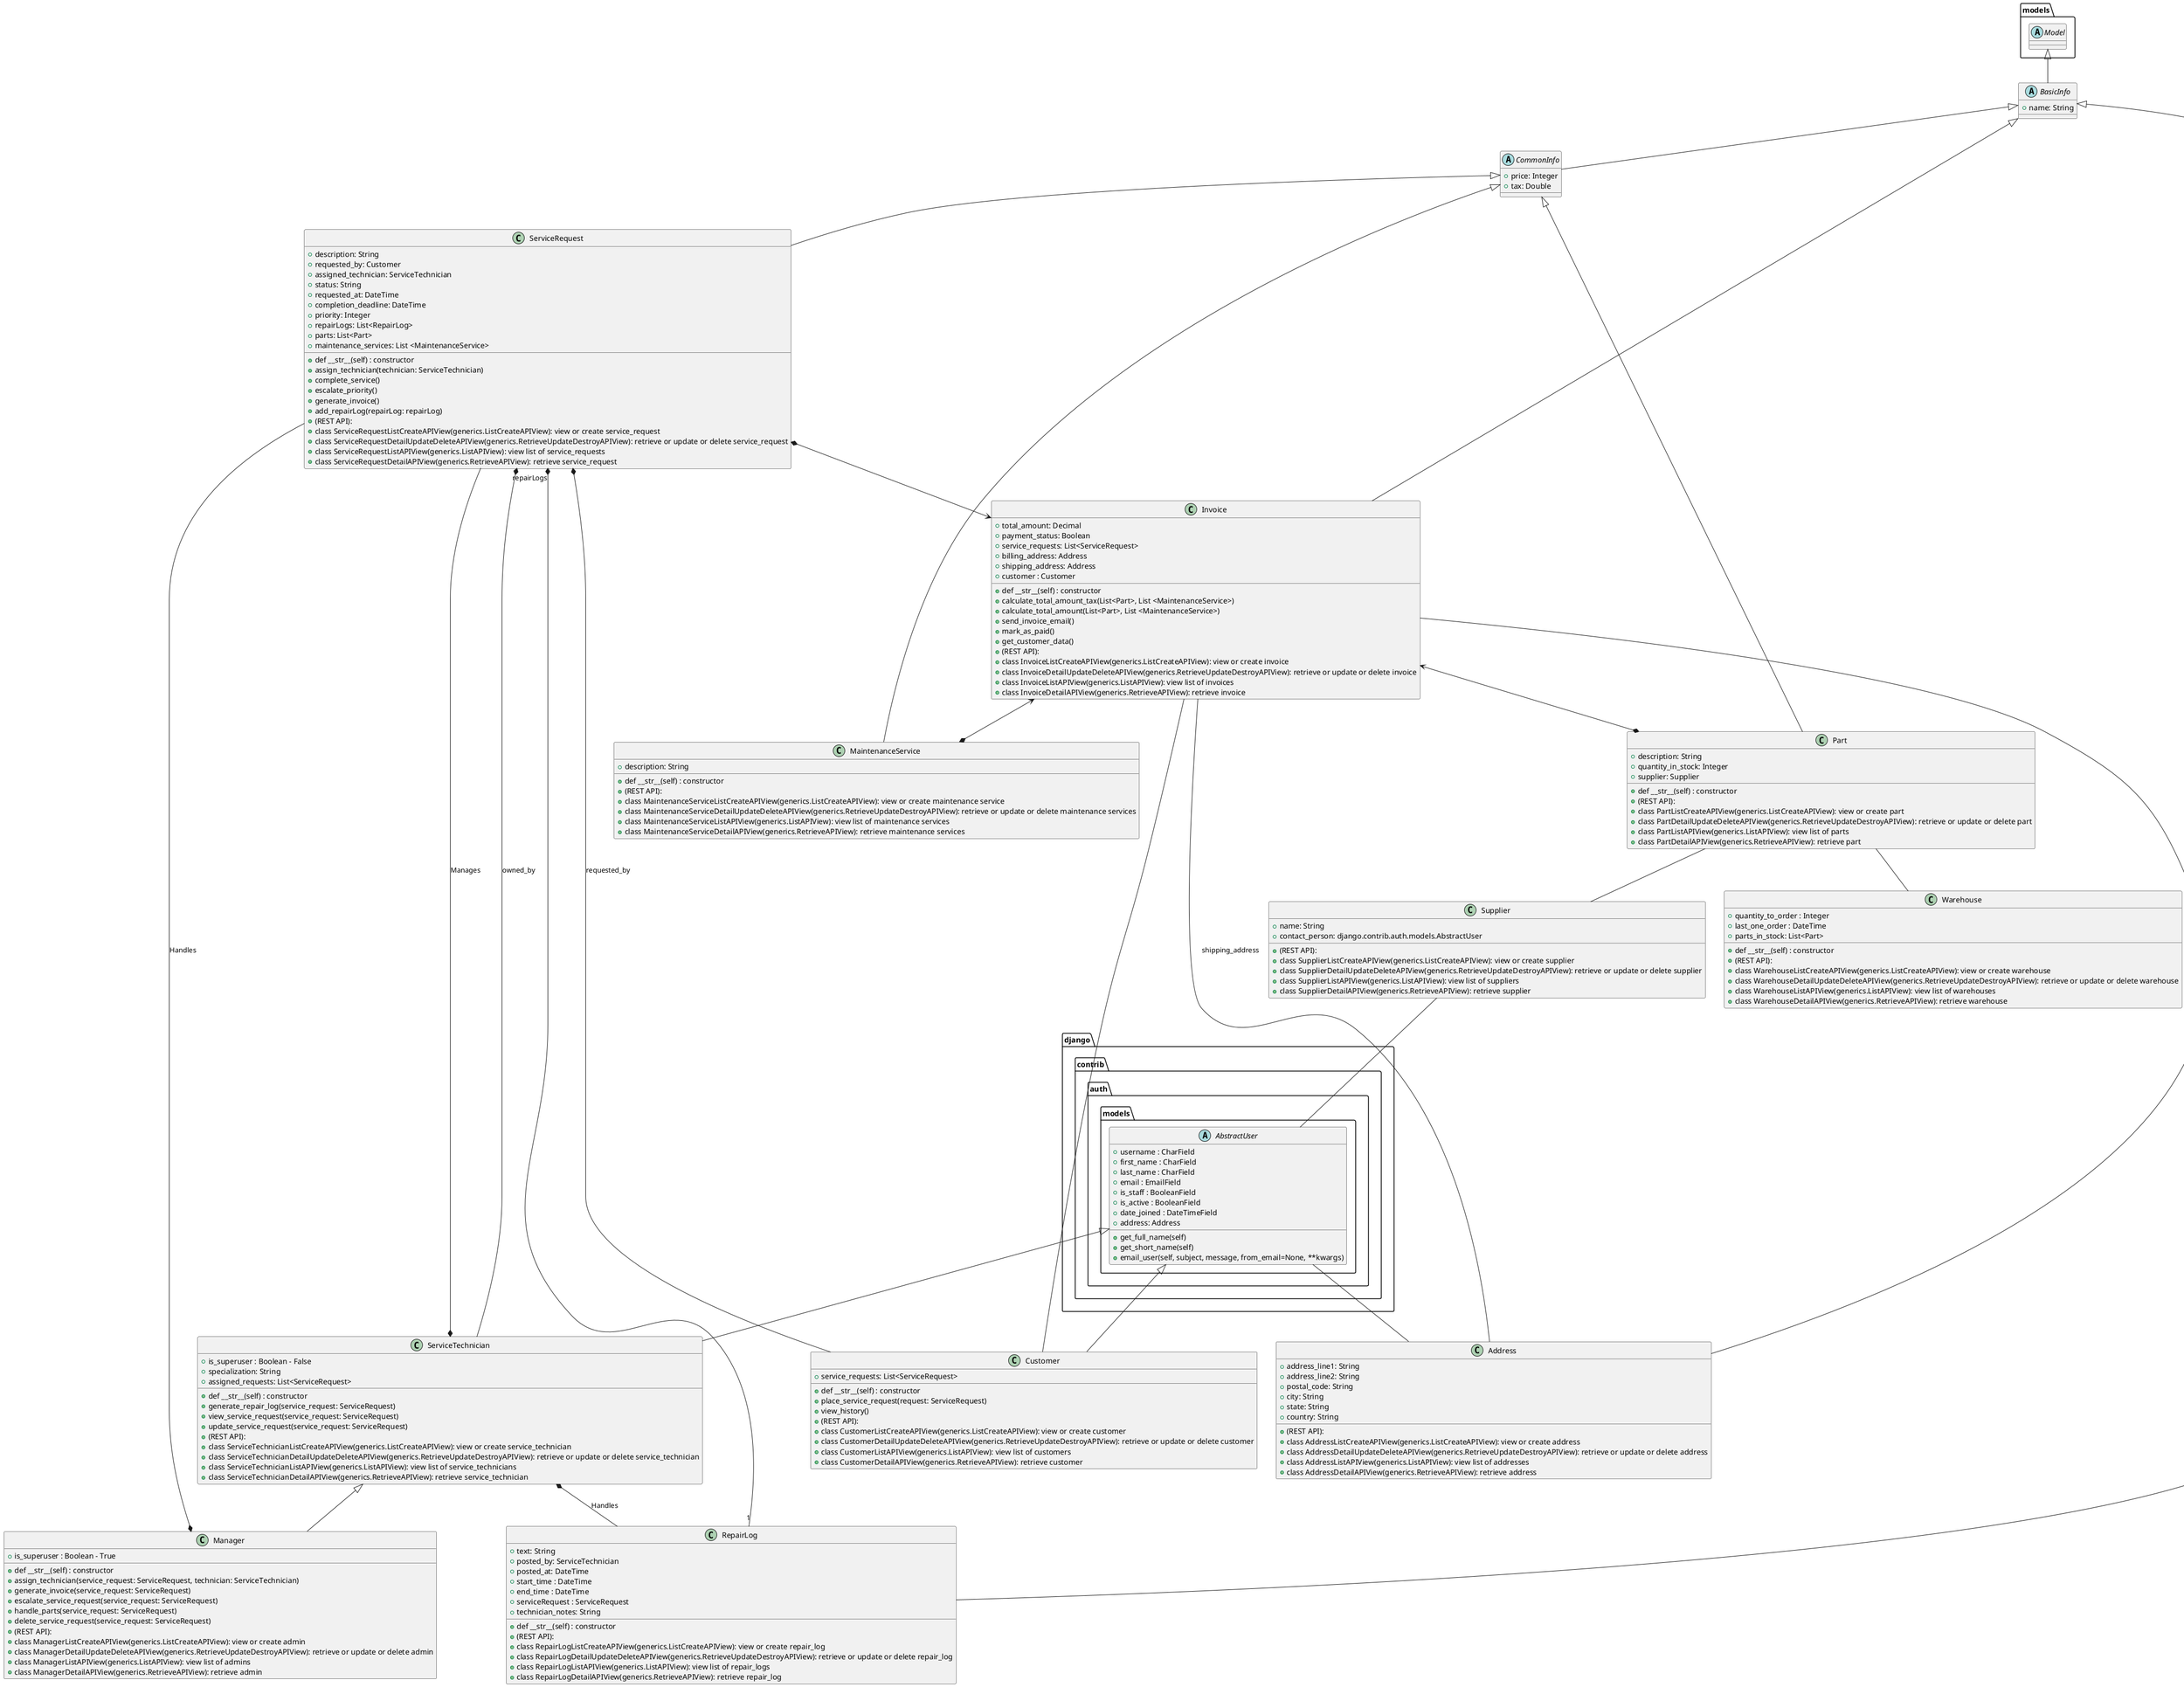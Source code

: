 @startuml

abstract class models.Model {
}

abstract class BasicInfo {
  + name: String
}
abstract class django.contrib.auth.models.AbstractUser{

    +username : CharField
    +first_name : CharField
    +last_name : CharField
    +email : EmailField
    +is_staff : BooleanField
    +is_active : BooleanField
    +date_joined : DateTimeField
    +address: Address
    +get_full_name(self)
    +get_short_name(self)
    +email_user(self, subject, message, from_email=None, **kwargs)
}
abstract class CommonInfo {
  + price: Integer
  + tax: Double
}

class ServiceRequest {
  + description: String
  + requested_by: Customer
  + assigned_technician: ServiceTechnician
  + status: String
  + requested_at: DateTime
  + completion_deadline: DateTime
  + priority: Integer
  + repairLogs: List<RepairLog>
  + parts: List<Part>
  + maintenance_services: List <MaintenanceService>
  + def __str__(self) : constructor
  + assign_technician(technician: ServiceTechnician)
  + complete_service()
  + escalate_priority()
  + generate_invoice()
  + add_repairLog(repairLog: repairLog)
  + (REST API):
  + class ServiceRequestListCreateAPIView(generics.ListCreateAPIView): view or create service_request
  + class ServiceRequestDetailUpdateDeleteAPIView(generics.RetrieveUpdateDestroyAPIView): retrieve or update or delete service_request
  + class ServiceRequestListAPIView(generics.ListAPIView): view list of service_requests
  + class ServiceRequestDetailAPIView(generics.RetrieveAPIView): retrieve service_request
}

class Invoice {
  + total_amount: Decimal
  + payment_status: Boolean
  + service_requests: List<ServiceRequest>
  + billing_address: Address
  + shipping_address: Address
  + customer : Customer
  + def __str__(self) : constructor
  + calculate_total_amount_tax(List<Part>, List <MaintenanceService>)
  + calculate_total_amount(List<Part>, List <MaintenanceService>)
  + send_invoice_email()
  + mark_as_paid()
  + get_customer_data()
  + (REST API):
  + class InvoiceListCreateAPIView(generics.ListCreateAPIView): view or create invoice
  + class InvoiceDetailUpdateDeleteAPIView(generics.RetrieveUpdateDestroyAPIView): retrieve or update or delete invoice
  + class InvoiceListAPIView(generics.ListAPIView): view list of invoices
  + class InvoiceDetailAPIView(generics.RetrieveAPIView): retrieve invoice
}

class Part {
  + description: String
  + quantity_in_stock: Integer
  + supplier: Supplier
  + def __str__(self) : constructor
  + (REST API):
  + class PartListCreateAPIView(generics.ListCreateAPIView): view or create part
  + class PartDetailUpdateDeleteAPIView(generics.RetrieveUpdateDestroyAPIView): retrieve or update or delete part
  + class PartListAPIView(generics.ListAPIView): view list of parts
  + class PartDetailAPIView(generics.RetrieveAPIView): retrieve part
}

class Supplier {
  + name: String
  + contact_person: django.contrib.auth.models.AbstractUser
  + (REST API):
  + class SupplierListCreateAPIView(generics.ListCreateAPIView): view or create supplier
  + class SupplierDetailUpdateDeleteAPIView(generics.RetrieveUpdateDestroyAPIView): retrieve or update or delete supplier
  + class SupplierListAPIView(generics.ListAPIView): view list of suppliers
  + class SupplierDetailAPIView(generics.RetrieveAPIView): retrieve supplier
}

class ServiceTechnician {
  + is_superuser : Boolean - False
  + specialization: String
  + assigned_requests: List<ServiceRequest>
  + def __str__(self) : constructor
  + generate_repair_log(service_request: ServiceRequest)
  + view_service_request(service_request: ServiceRequest)
  + update_service_request(service_request: ServiceRequest)
  + (REST API):
  + class ServiceTechnicianListCreateAPIView(generics.ListCreateAPIView): view or create service_technician
  + class ServiceTechnicianDetailUpdateDeleteAPIView(generics.RetrieveUpdateDestroyAPIView): retrieve or update or delete service_technician
  + class ServiceTechnicianListAPIView(generics.ListAPIView): view list of service_technicians
  + class ServiceTechnicianDetailAPIView(generics.RetrieveAPIView): retrieve service_technician
}

class Customer {
  + service_requests: List<ServiceRequest>
  + def __str__(self) : constructor
  + place_service_request(request: ServiceRequest)
  + view_history()
  + (REST API):
  + class CustomerListCreateAPIView(generics.ListCreateAPIView): view or create customer
  + class CustomerDetailUpdateDeleteAPIView(generics.RetrieveUpdateDestroyAPIView): retrieve or update or delete customer
  + class CustomerListAPIView(generics.ListAPIView): view list of customers
  + class CustomerDetailAPIView(generics.RetrieveAPIView): retrieve customer
}

class Manager {
  + is_superuser : Boolean - True
  + def __str__(self) : constructor
  + assign_technician(service_request: ServiceRequest, technician: ServiceTechnician)
  + generate_invoice(service_request: ServiceRequest)
  + escalate_service_request(service_request: ServiceRequest)
  + handle_parts(service_request: ServiceRequest)
  + delete_service_request(service_request: ServiceRequest)
  + (REST API):
  + class ManagerListCreateAPIView(generics.ListCreateAPIView): view or create admin
  + class ManagerDetailUpdateDeleteAPIView(generics.RetrieveUpdateDestroyAPIView): retrieve or update or delete admin
  + class ManagerListAPIView(generics.ListAPIView): view list of admins
  + class ManagerDetailAPIView(generics.RetrieveAPIView): retrieve admin
}

class RepairLog {
  + text: String
  + posted_by: ServiceTechnician
  + posted_at: DateTime
  + start_time : DateTime
  + end_time : DateTime
  + serviceRequest : ServiceRequest
  + technician_notes: String
  + def __str__(self) : constructor
  + (REST API):
  + class RepairLogListCreateAPIView(generics.ListCreateAPIView): view or create repair_log
  + class RepairLogDetailUpdateDeleteAPIView(generics.RetrieveUpdateDestroyAPIView): retrieve or update or delete repair_log
  + class RepairLogListAPIView(generics.ListAPIView): view list of repair_logs
  + class RepairLogDetailAPIView(generics.RetrieveAPIView): retrieve repair_log
}

class Warehouse {
  + quantity_to_order : Integer
  + last_one_order : DateTime
  + parts_in_stock: List<Part>
  + def __str__(self) : constructor
  + (REST API):
  + class WarehouseListCreateAPIView(generics.ListCreateAPIView): view or create warehouse
  + class WarehouseDetailUpdateDeleteAPIView(generics.RetrieveUpdateDestroyAPIView): retrieve or update or delete warehouse
  + class WarehouseListAPIView(generics.ListAPIView): view list of warehouses
  + class WarehouseDetailAPIView(generics.RetrieveAPIView): retrieve warehouse
}

class Address {
  + address_line1: String
  + address_line2: String
  + postal_code: String
  + city: String
  + state: String
  + country: String
  + (REST API):
  + class AddressListCreateAPIView(generics.ListCreateAPIView): view or create address
  + class AddressDetailUpdateDeleteAPIView(generics.RetrieveUpdateDestroyAPIView): retrieve or update or delete address
  + class AddressListAPIView(generics.ListAPIView): view list of addresses
  + class AddressDetailAPIView(generics.RetrieveAPIView): retrieve address
}

class MaintenanceService{
  + description: String
  + def __str__(self) : constructor
  + (REST API):
  + class MaintenanceServiceListCreateAPIView(generics.ListCreateAPIView): view or create maintenance service
  + class MaintenanceServiceDetailUpdateDeleteAPIView(generics.RetrieveUpdateDestroyAPIView): retrieve or update or delete maintenance services
  + class MaintenanceServiceListAPIView(generics.ListAPIView): view list of maintenance services
  + class MaintenanceServiceDetailAPIView(generics.RetrieveAPIView): retrieve maintenance services
}

models.Model <|-- BasicInfo
BasicInfo <|-- CommonInfo
BasicInfo <|-- RepairLog
BasicInfo <|-- Invoice
CommonInfo <|--  ServiceRequest
CommonInfo <|-- Part
CommonInfo <|-- MaintenanceService
ServiceRequest *--> Invoice
ServiceRequest *-- Customer : requested_by
ServiceRequest *-- ServiceTechnician : owned_by
Invoice <--* MaintenanceService
Invoice <--* Part
Part -- Supplier
django.contrib.auth.models.AbstractUser  -- Address
django.contrib.auth.models.AbstractUser <|-- ServiceTechnician
django.contrib.auth.models.AbstractUser <|-- Customer
ServiceRequest "repairLogs" *-- "1"  RepairLog
Part -- Warehouse
ServiceTechnician <|-- Manager 
Manager *-- ServiceRequest : Handles
ServiceTechnician *-- RepairLog : Handles
ServiceTechnician *-- ServiceRequest : Manages
Supplier -- django.contrib.auth.models.AbstractUser
Invoice -- Customer
Invoice -- Address : billing_address
Invoice -- Address : shipping_address

@enduml
